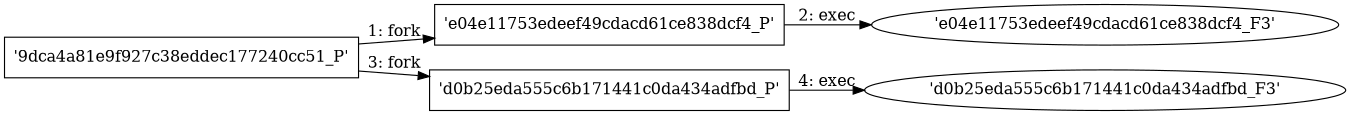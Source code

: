 digraph "D:\Learning\Paper\apt\基于CTI的攻击预警\Dataset\攻击图\ASGfromALLCTI\Talos Discovery Spotlight Hundreds of Thousands of Google AppsDomains’ Private WHOIS Information Disclosed.dot" {
rankdir="LR"
size="9"
fixedsize="false"
splines="true"
nodesep=0.3
ranksep=0
fontsize=10
overlap="scalexy"
engine= "neato"
	"'9dca4a81e9f927c38eddec177240cc51_P'" [node_type=Process shape=box]
	"'e04e11753edeef49cdacd61ce838dcf4_P'" [node_type=Process shape=box]
	"'9dca4a81e9f927c38eddec177240cc51_P'" -> "'e04e11753edeef49cdacd61ce838dcf4_P'" [label="1: fork"]
	"'e04e11753edeef49cdacd61ce838dcf4_P'" [node_type=Process shape=box]
	"'e04e11753edeef49cdacd61ce838dcf4_F3'" [node_type=File shape=ellipse]
	"'e04e11753edeef49cdacd61ce838dcf4_P'" -> "'e04e11753edeef49cdacd61ce838dcf4_F3'" [label="2: exec"]
	"'9dca4a81e9f927c38eddec177240cc51_P'" [node_type=Process shape=box]
	"'d0b25eda555c6b171441c0da434adfbd_P'" [node_type=Process shape=box]
	"'9dca4a81e9f927c38eddec177240cc51_P'" -> "'d0b25eda555c6b171441c0da434adfbd_P'" [label="3: fork"]
	"'d0b25eda555c6b171441c0da434adfbd_P'" [node_type=Process shape=box]
	"'d0b25eda555c6b171441c0da434adfbd_F3'" [node_type=File shape=ellipse]
	"'d0b25eda555c6b171441c0da434adfbd_P'" -> "'d0b25eda555c6b171441c0da434adfbd_F3'" [label="4: exec"]
}
